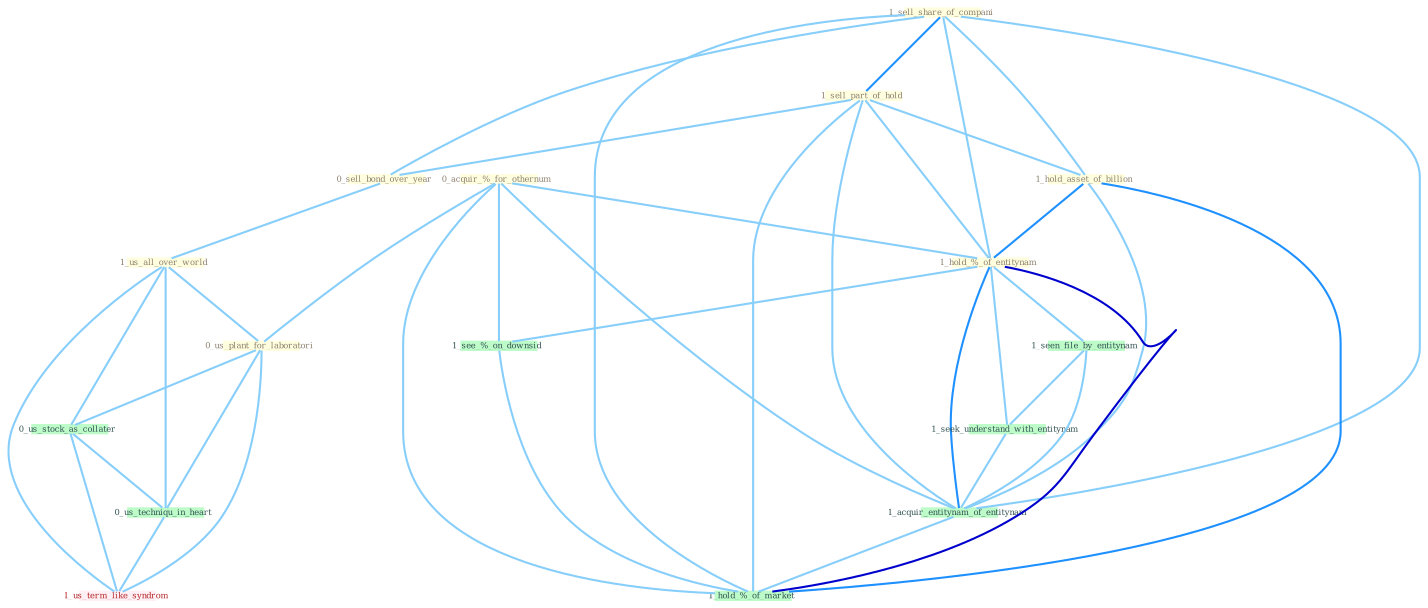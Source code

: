 Graph G{ 
    node
    [shape=polygon,style=filled,width=.5,height=.06,color="#BDFCC9",fixedsize=true,fontsize=4,
    fontcolor="#2f4f4f"];
    {node
    [color="#ffffe0", fontcolor="#8b7d6b"] "1_sell_share_of_compani " "1_sell_part_of_hold " "0_acquir_%_for_othernum " "0_sell_bond_over_year " "1_us_all_over_world " "0_us_plant_for_laboratori " "1_hold_asset_of_billion " "1_hold_%_of_entitynam "}
{node [color="#fff0f5", fontcolor="#b22222"] "1_us_term_like_syndrom "}
edge [color="#B0E2FF"];

	"1_sell_share_of_compani " -- "1_sell_part_of_hold " [w="2", color="#1e90ff" , len=0.8];
	"1_sell_share_of_compani " -- "0_sell_bond_over_year " [w="1", color="#87cefa" ];
	"1_sell_share_of_compani " -- "1_hold_asset_of_billion " [w="1", color="#87cefa" ];
	"1_sell_share_of_compani " -- "1_hold_%_of_entitynam " [w="1", color="#87cefa" ];
	"1_sell_share_of_compani " -- "1_acquir_entitynam_of_entitynam " [w="1", color="#87cefa" ];
	"1_sell_share_of_compani " -- "1_hold_%_of_market " [w="1", color="#87cefa" ];
	"1_sell_part_of_hold " -- "0_sell_bond_over_year " [w="1", color="#87cefa" ];
	"1_sell_part_of_hold " -- "1_hold_asset_of_billion " [w="1", color="#87cefa" ];
	"1_sell_part_of_hold " -- "1_hold_%_of_entitynam " [w="1", color="#87cefa" ];
	"1_sell_part_of_hold " -- "1_acquir_entitynam_of_entitynam " [w="1", color="#87cefa" ];
	"1_sell_part_of_hold " -- "1_hold_%_of_market " [w="1", color="#87cefa" ];
	"0_acquir_%_for_othernum " -- "0_us_plant_for_laboratori " [w="1", color="#87cefa" ];
	"0_acquir_%_for_othernum " -- "1_hold_%_of_entitynam " [w="1", color="#87cefa" ];
	"0_acquir_%_for_othernum " -- "1_acquir_entitynam_of_entitynam " [w="1", color="#87cefa" ];
	"0_acquir_%_for_othernum " -- "1_see_%_on_downsid " [w="1", color="#87cefa" ];
	"0_acquir_%_for_othernum " -- "1_hold_%_of_market " [w="1", color="#87cefa" ];
	"0_sell_bond_over_year " -- "1_us_all_over_world " [w="1", color="#87cefa" ];
	"1_us_all_over_world " -- "0_us_plant_for_laboratori " [w="1", color="#87cefa" ];
	"1_us_all_over_world " -- "0_us_stock_as_collater " [w="1", color="#87cefa" ];
	"1_us_all_over_world " -- "0_us_techniqu_in_heart " [w="1", color="#87cefa" ];
	"1_us_all_over_world " -- "1_us_term_like_syndrom " [w="1", color="#87cefa" ];
	"0_us_plant_for_laboratori " -- "0_us_stock_as_collater " [w="1", color="#87cefa" ];
	"0_us_plant_for_laboratori " -- "0_us_techniqu_in_heart " [w="1", color="#87cefa" ];
	"0_us_plant_for_laboratori " -- "1_us_term_like_syndrom " [w="1", color="#87cefa" ];
	"1_hold_asset_of_billion " -- "1_hold_%_of_entitynam " [w="2", color="#1e90ff" , len=0.8];
	"1_hold_asset_of_billion " -- "1_acquir_entitynam_of_entitynam " [w="1", color="#87cefa" ];
	"1_hold_asset_of_billion " -- "1_hold_%_of_market " [w="2", color="#1e90ff" , len=0.8];
	"1_hold_%_of_entitynam " -- "1_seen_file_by_entitynam " [w="1", color="#87cefa" ];
	"1_hold_%_of_entitynam " -- "1_seek_understand_with_entitynam " [w="1", color="#87cefa" ];
	"1_hold_%_of_entitynam " -- "1_acquir_entitynam_of_entitynam " [w="2", color="#1e90ff" , len=0.8];
	"1_hold_%_of_entitynam " -- "1_see_%_on_downsid " [w="1", color="#87cefa" ];
	"1_hold_%_of_entitynam " -- "1_hold_%_of_market " [w="3", color="#0000cd" , len=0.6];
	"1_seen_file_by_entitynam " -- "1_seek_understand_with_entitynam " [w="1", color="#87cefa" ];
	"1_seen_file_by_entitynam " -- "1_acquir_entitynam_of_entitynam " [w="1", color="#87cefa" ];
	"0_us_stock_as_collater " -- "0_us_techniqu_in_heart " [w="1", color="#87cefa" ];
	"0_us_stock_as_collater " -- "1_us_term_like_syndrom " [w="1", color="#87cefa" ];
	"1_seek_understand_with_entitynam " -- "1_acquir_entitynam_of_entitynam " [w="1", color="#87cefa" ];
	"1_acquir_entitynam_of_entitynam " -- "1_hold_%_of_market " [w="1", color="#87cefa" ];
	"0_us_techniqu_in_heart " -- "1_us_term_like_syndrom " [w="1", color="#87cefa" ];
	"1_see_%_on_downsid " -- "1_hold_%_of_market " [w="1", color="#87cefa" ];
}